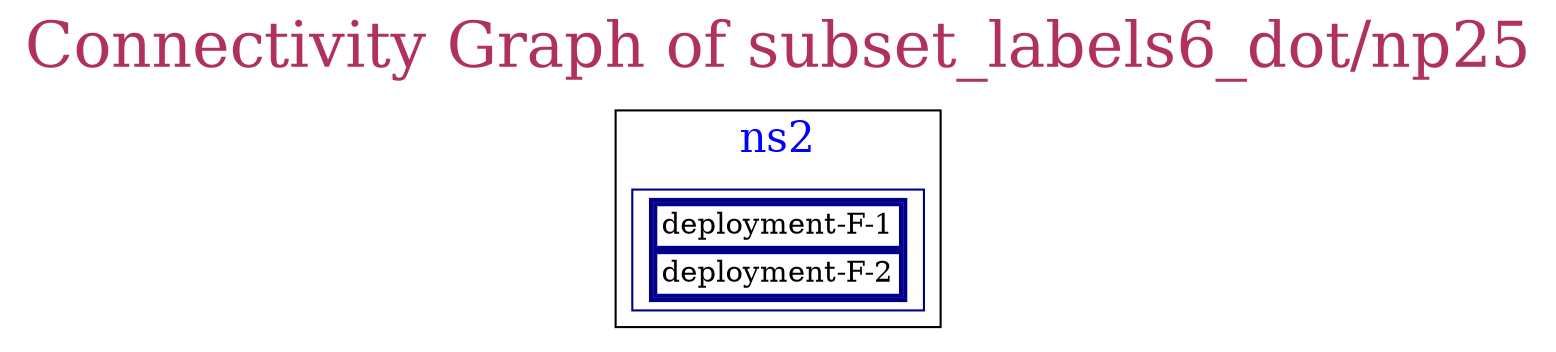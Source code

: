// The Connectivity Graph of subset_labels6_dot/np25
digraph {
	label="Connectivity Graph of subset_labels6_dot/np25"	labelloc = "t"
	fontsize=30
	fontcolor=maroon
subgraph cluster_ns2_namespace{
	label="ns2"
	fontsize=20
	fontcolor=blue
	"ns2/deployment-F-1" [label=<<table border="2" cellspacing="0"><tr><td>deployment-F-1</td></tr><tr><td>deployment-F-2</td></tr></table>> shape=box color=blue4]
}
}

